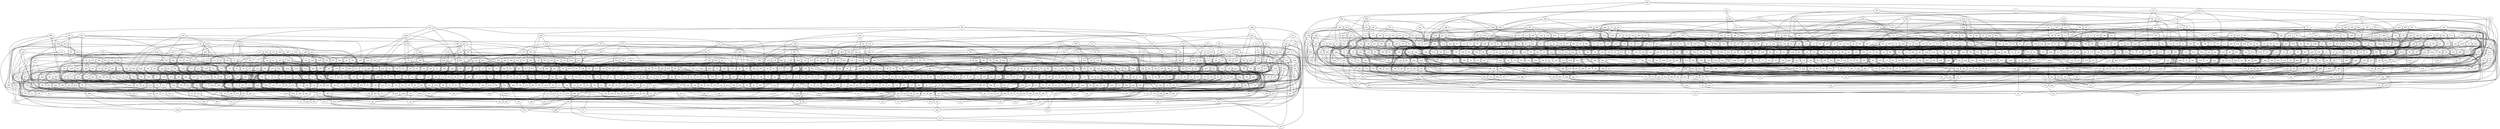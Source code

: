 
graph {
    nodesep=0.001;
    overlap=true;
    fmj -- cgz
    fmj -- bbd
    fmj -- jmx
    fmj -- xdz
    qfn -- vmq
    qfn -- ljd
    qfn -- rjg
    qfn -- vdn
    mxs -- sll
    mxs -- rhj
    mxs -- vnk
    mxs -- klq
    xvp -- qnc
    xvp -- vxq
    kmq -- qvz
    kmq -- fcr
    kmq -- sdx
    nns -- dzx
    nns -- gxz
    nns -- mgd
    nns -- fmh
    xfg -- hks
    xfg -- nxj
    xfg -- trg
    xfg -- pmc
    snk -- kvn
    snk -- cgz
    hgb -- szk
    dzt -- fbt
    dzt -- fxc
    dzt -- htk
    nkb -- qph
    nkb -- qfs
    xrk -- gfx
    rkz -- cbv
    rkz -- tqs
    rkz -- kpq
    rkz -- nsh
    rkz -- zcg
    dzl -- cjf
    dzl -- lxp
    dzl -- tqb
    kvn -- nmh
    bts -- brz
    bts -- tsz
    bts -- ljs
    bbh -- pxq
    bbh -- hhm
    bbh -- djh
    bbh -- msn
    bbh -- ddq
    nsg -- mlr
    dqv -- lls
    dqv -- qvj
    rld -- cxv
    rld -- vmp
    kjv -- kkq
    jlp -- cmg
    jlp -- kmv
    jlp -- jqz
    szp -- jvq
    szp -- fln
    szp -- ndd
    szp -- hcb
    zvq -- rcr
    qnp -- brs
    qnp -- pbg
    qnp -- lls
    fqn -- vbb
    fqn -- dcx
    fqn -- dgc
    khn -- hsr
    khn -- flf
    khn -- llk
    khn -- tmm
    khn -- dbd
    fjj -- tdm
    fjj -- cbl
    fjj -- qvq
    bxf -- ddd
    qsf -- zmr
    qsf -- vtz
    jbg -- cll
    jbg -- pqp
    jbg -- cjz
    jbg -- cgz
    ckc -- hgs
    ckc -- gbk
    grg -- bcp
    xjn -- nxl
    xjn -- rsl
    xjn -- kjv
    xjn -- qpm
    xjn -- jjf
    znx -- dbg
    znx -- cpx
    znx -- hjl
    xhg -- rlv
    xhg -- rsq
    xhg -- ssn
    xhg -- xtn
    pqh -- vhz
    pqh -- jqq
    mqk -- ddd
    mqk -- cpx
    mqk -- kmk
    nfl -- cfq
    nfl -- snr
    nfl -- mrh
    jfj -- vzm
    jfj -- dcc
    jfj -- mpc
    jfj -- xbd
    mbl -- ljd
    mbl -- spq
    mbl -- qhz
    mbl -- rhv
    jrb -- bcp
    ggf -- tlj
    ggf -- xpr
    ggf -- zns
    ggf -- pqq
    trl -- kfb
    trl -- bpf
    trl -- thd
    trl -- bzh
    rqq -- cfc
    rqq -- qmb
    rqq -- spb
    cgb -- jtx
    cpm -- dxf
    cpm -- grr
    mnl -- rmt
    mnl -- tpv
    mnl -- rcq
    tbh -- pmc
    tbh -- qkp
    kms -- zlf
    kms -- vgd
    kms -- vmp
    mtg -- hcr
    qrx -- hgp
    bjj -- ccv
    bjj -- cbl
    sld -- bpn
    bkq -- dtv
    bkq -- nbt
    bkq -- vfc
    bkq -- smd
    mcn -- qcj
    mcn -- pmj
    mcn -- mss
    mcn -- gcd
    lnj -- mrv
    qnc -- znp
    rgj -- gxz
    jhj -- grm
    jhj -- dqc
    jhj -- fcd
    rtp -- skl
    xct -- nqp
    xct -- cnh
    xct -- gml
    lhd -- dgp
    vnc -- nzk
    vnc -- pmz
    vnc -- bdg
    vnc -- vff
    qmd -- tkh
    bvq -- zns
    bvq -- zlh
    bvq -- gks
    bvq -- xvk
    kjh -- gmk
    kjh -- dzx
    dgv -- csm
    dgv -- qkp
    dgv -- sls
    dgv -- kkz
    srp -- jln
    srp -- qxn
    lsm -- fgb
    lsm -- jnd
    lsm -- jgs
    dmt -- mlp
    znj -- pqn
    znj -- fmh
    ntt -- pkj
    ntt -- hzh
    nlh -- gpb
    nlh -- xbq
    nlr -- ngz
    nlr -- xct
    nlr -- zmm
    nlr -- zgc
    nlr -- qrn
    ggh -- jjz
    ggh -- cqj
    ggh -- zpm
    ggh -- zlf
    kbs -- tfs
    kbs -- kcd
    kbs -- jhq
    vbr -- jqq
    jls -- mrj
    jls -- sgj
    jls -- kmk
    zsb -- skj
    zsb -- pqg
    tnf -- hjg
    tnf -- lxs
    tnf -- zqp
    tnf -- mlr
    snc -- dcs
    snc -- kqk
    snc -- hsk
    snc -- xpc
    snc -- pmz
    snc -- tnt
    xck -- btj
    xck -- rlv
    bbl -- vhl
    fvc -- ftm
    fvc -- zlg
    dpd -- jjz
    dpd -- xck
    dpd -- txs
    dpd -- hks
    dpd -- cgj
    zgp -- jhj
    zgp -- ctv
    zgp -- xpl
    zgp -- txt
    shh -- vvn
    shh -- fhq
    ltv -- thd
    ltv -- jlp
    ltv -- rst
    dhl -- kmq
    dhl -- zxr
    dhl -- ngp
    dhl -- dtf
    dhl -- hnq
    qtx -- lcn
    qtx -- zsr
    qtx -- mvz
    qtx -- gsl
    zkx -- rsr
    zkx -- plg
    zkx -- ppv
    zkx -- zrp
    hqv -- zzg
    qth -- fdg
    qth -- bfx
    qth -- ssn
    rxg -- xzk
    rxg -- sdk
    rxg -- sxs
    rxg -- fxg
    rxg -- mvz
    xlk -- dxf
    sxc -- vhv
    sxc -- jtb
    sxc -- gqk
    sxc -- ztk
    sxc -- shh
    sxc -- pns
    sxc -- xdz
    bfn -- mkm
    bfn -- lrh
    bfn -- qjm
    bfn -- xjd
    lkm -- tlj
    lkm -- vch
    lkm -- gxz
    gqz -- cvz
    gqz -- nkh
    gqz -- sfj
    gqz -- tqv
    gqz -- pmj
    lzj -- pgc
    lzj -- rmt
    lzj -- tjr
    skn -- vbr
    rxb -- snk
    rxb -- cxz
    rxb -- qth
    qhv -- hcx
    qhv -- zvb
    qhv -- tlz
    lgb -- dmn
    lgb -- kcz
    lgb -- crc
    lgb -- htk
    lgb -- tqd
    lgb -- kcq
    vfc -- kdh
    vfc -- bzj
    mxx -- qmt
    mxx -- fhj
    mxx -- pvc
    mxx -- btj
    ggj -- pkj
    ggj -- dft
    tgp -- bgr
    tgp -- rtr
    tgp -- hrg
    krg -- qsr
    krg -- jrb
    krg -- pvk
    krg -- slz
    bjn -- pmv
    bjn -- tgp
    qpg -- cnh
    qpg -- vck
    qpg -- fmm
    txs -- xgv
    zlv -- rdp
    zlv -- flb
    zlv -- lxk
    zlv -- nmc
    mdl -- hzt
    mdl -- sls
    mdl -- cqd
    mdl -- cln
    nck -- slz
    nck -- hnt
    nck -- vbt
    pgg -- lxn
    pgg -- lxc
    pgg -- sxt
    gkc -- qrx
    gkc -- zjd
    kzq -- pff
    kzq -- mft
    kzq -- bpj
    kzq -- plg
    nkj -- smd
    nkj -- xkt
    nkj -- mrh
    nkj -- gnt
    mpv -- ctv
    mpv -- cdh
    mpv -- vfk
    mpv -- tpv
    mpv -- tng
    srr -- nsf
    srr -- klg
    srr -- mlr
    srr -- fcv
    srr -- lqt
    hlp -- xxz
    hlp -- zsf
    cnh -- lvj
    cnh -- qvx
    mjk -- ztr
    mjk -- rtx
    mjk -- vjt
    lrk -- tqs
    jzj -- dkx
    jzj -- dsj
    fbl -- jnm
    fbl -- cbn
    fbl -- jzj
    fbl -- qxk
    hkc -- zvq
    hkc -- vhl
    hkc -- hqv
    hkc -- gch
    vgp -- lqt
    vgp -- zpn
    vgp -- xfg
    vgp -- klc
    csj -- dmq
    csj -- hdp
    csj -- ztr
    trh -- rld
    trh -- jvk
    pph -- hnm
    pph -- qjm
    hpv -- bsz
    hpv -- qcd
    hpv -- jrb
    hpv -- hkx
    tqf -- znk
    tqf -- txd
    tqf -- kbs
    tqf -- tkh
    nmp -- cgm
    nmp -- zns
    kzp -- klc
    kzp -- kpd
    rvk -- shb
    rvk -- fcr
    rvk -- tjj
    gpb -- bds
    gpb -- dgp
    gpb -- hnm
    mzm -- jtx
    mzm -- ftk
    hbf -- rdz
    hbf -- hgb
    qvd -- rtx
    qvd -- rvk
    dtm -- cxj
    dtm -- sjt
    dtm -- zzg
    dtm -- cbv
    lqp -- xdx
    lqp -- vvl
    lqp -- jkd
    fvm -- hms
    fvm -- cfq
    fvm -- zgd
    fvm -- fhp
    fvm -- gch
    cbl -- jqz
    cbl -- lqt
    ztr -- ntb
    rcj -- jvh
    rcj -- tlj
    kvr -- pvk
    kvr -- xcz
    kvr -- zfb
    kvr -- kxs
    znk -- tdq
    lvd -- xds
    lvd -- lhv
    lvd -- jbt
    lvd -- pcl
    cqd -- qvb
    qbd -- pdp
    qbd -- rdj
    qbd -- hgn
    qbd -- mgd
    qbd -- jqn
    sgx -- tjq
    sgx -- jpc
    crn -- jqq
    crn -- sqz
    crn -- rhv
    crn -- smb
    jrq -- hzq
    jrq -- ffq
    jrq -- szb
    jrq -- fdg
    qrr -- qpm
    qrr -- gns
    qrr -- vfc
    qrr -- vvx
    qrr -- sgt
    kck -- nxl
    kck -- zbm
    kck -- brz
    fch -- cmg
    fch -- csf
    jjh -- nmt
    jjh -- kjf
    jjh -- djk
    jjh -- xdb
    jjh -- dfv
    lgp -- nvn
    lgp -- ttr
    lgp -- dqs
    rgf -- kqx
    hkp -- ndd
    hkp -- pqh
    hkp -- qnp
    hkp -- dsf
    hkp -- tgn
    jmz -- jvm
    jmz -- tqq
    jmz -- kvq
    jmz -- fpm
    xfk -- zmv
    xfk -- gtb
    xfk -- qdh
    xfk -- hrg
    fxg -- kfb
    fxg -- rhj
    gkg -- dzx
    cjg -- ztk
    xqq -- dlv
    xqq -- slb
    xqq -- rgh
    dzj -- gss
    dzj -- gxz
    qzb -- lhz
    qzb -- czb
    qzb -- dsf
    qmb -- fcr
    qmb -- lcz
    bjl -- trt
    bjl -- gcq
    mll -- bfp
    mll -- qqx
    vfz -- tfz
    vfz -- xdx
    vfz -- lhc
    zsj -- mgc
    zsj -- rpf
    grz -- mrj
    grz -- llk
    grz -- mss
    grz -- qkc
    lrv -- zxt
    lrv -- hqv
    lrv -- xjd
    lrv -- vhd
    cds -- dsh
    cds -- kpb
    cds -- jbt
    cds -- pnd
    cds -- xxh
    gtr -- gng
    gtr -- hps
    gtr -- qmd
    gtr -- jln
    rjg -- kmk
    rjg -- qbt
    xkj -- jlf
    npk -- pcm
    npk -- bjn
    npk -- hsr
    qvn -- bpn
    qvn -- zvq
    qvn -- cpm
    vjt -- pnk
    tkc -- znt
    tkc -- jnl
    tkc -- brz
    kvj -- xbq
    kvj -- jns
    kvj -- bvg
    kvj -- pbg
    qfg -- ktv
    qfg -- fvn
    nlj -- hxx
    nlj -- hxs
    nlj -- tvg
    nlj -- jzr
    svl -- dsz
    svl -- vbf
    hbk -- cqh
    hbk -- sqz
    hbk -- ksg
    bhk -- psp
    bhk -- xzk
    bhk -- kkp
    bhk -- ndj
    tvg -- shm
    tvg -- mnl
    tvg -- dbr
    tvg -- pbm
    qff -- frf
    qff -- zfk
    qvb -- svz
    rfm -- gfx
    rfm -- nxb
    rfm -- kbn
    qnm -- mll
    qnm -- mmt
    qnm -- qcj
    qnm -- nmc
    qnm -- mfh
    qnm -- hnz
    qnm -- xbl
    vln -- nbf
    vln -- pgf
    vln -- vhg
    vln -- ztz
    vln -- bpm
    vln -- zxd
    vln -- qpb
    ngp -- zbs
    ngp -- zbm
    gzj -- tbq
    gzj -- gbg
    glx -- xzc
    glx -- szc
    tck -- hqb
    tck -- nts
    bxt -- vdk
    bxt -- gml
    xtp -- phj
    hjs -- prr
    hjs -- trg
    fzm -- rgf
    fzm -- cnh
    fvs -- vmp
    fvs -- srp
    fvs -- pcc
    fvs -- jbc
    xxz -- dgp
    xxz -- dtf
    tnc -- jbt
    tnc -- chk
    tnc -- rcj
    tnc -- xgq
    tnc -- pgm
    tnc -- nsm
    hpj -- bjl
    hpj -- pks
    hpj -- nsf
    hpj -- rjn
    sqd -- qzk
    sqd -- pjn
    vvl -- czb
    jhz -- sgp
    jhz -- lvj
    jhz -- qpg
    jhz -- cnh
    jgq -- fph
    jgq -- gtj
    jgq -- qsj
    jvk -- jzq
    jvk -- ktp
    jvk -- rld
    jvk -- pjr
    cqk -- cgm
    cqk -- thd
    cqk -- qkz
    cmz -- kgt
    cmz -- pqp
    cmz -- lnj
    cmz -- rzb
    bgr -- fhc
    kcd -- kkm
    kcd -- dzx
    qqx -- ltf
    qqx -- gdh
    bpr -- fhq
    tkt -- dxm
    tkt -- bdr
    tkt -- xpd
    tkt -- hxx
    vqf -- cgb
    vqf -- kjk
    vqf -- lgl
    vqf -- szc
    vqf -- svz
    gpc -- qzc
    gpc -- sqz
    gpc -- zmv
    mmn -- fhp
    dxn -- qsf
    pfn -- xcz
    pfn -- vdx
    pfn -- dpl
    pfn -- pqn
    fqg -- fzm
    fqg -- smm
    fqg -- qks
    fqg -- lff
    xjq -- pxq
    xjq -- glx
    xjq -- rjd
    hms -- zvp
    hms -- bmd
    hms -- hrg
    cxf -- fcv
    cxf -- xpr
    mvx -- nfl
    mvx -- rdh
    mvx -- bgr
    mvx -- gzg
    klq -- zdl
    gkn -- xzc
    gkn -- fbt
    gkn -- fxc
    cjf -- fcr
    cjf -- sfj
    xxh -- jtv
    xxh -- dzj
    xxh -- zvl
    skr -- trg
    skr -- zdl
    tdx -- jqn
    tdx -- bsz
    tdx -- flt
    tdx -- dxv
    mnn -- lpm
    mnn -- btj
    mnn -- shh
    jkb -- sxs
    dzc -- fds
    dzc -- sqt
    dzc -- kkh
    dzc -- vnn
    hph -- csm
    hph -- tdq
    hph -- xsn
    lkj -- rtr
    lkj -- mll
    lkj -- zsn
    lkj -- dxm
    dqs -- xxg
    dqs -- fxl
    ggx -- ncz
    ggx -- jmq
    blj -- zgx
    blj -- zgv
    blj -- svl
    blj -- xbl
    plm -- tkc
    plm -- bbt
    plm -- pkx
    plm -- qxk
    smf -- kmv
    smf -- xgv
    smf -- qmt
    smf -- smm
    csx -- gxc
    csx -- bjd
    csx -- mkn
    csx -- fdg
    csx -- pgd
    csx -- hqs
    xcs -- spl
    xcs -- lgs
    xcs -- jhm
    xcs -- kvn
    qvj -- zbx
    dcc -- sqd
    dcc -- grr
    qxk -- gct
    cvn -- tzf
    cvn -- gbr
    cvn -- sjr
    cvn -- jdk
    cvn -- tpv
    cdl -- pjn
    cdl -- xqg
    cdl -- kjv
    fkg -- dmq
    fkg -- hfg
    fkg -- drn
    fkg -- znp
    hns -- ltf
    hns -- xxz
    thx -- hbd
    thx -- slb
    thx -- jhq
    thx -- bbj
    thx -- kpd
    fmm -- lxs
    pgc -- nxb
    pgc -- sgx
    gjb -- bpr
    gjb -- gjq
    gjb -- xkj
    cxh -- rkr
    cxh -- jvh
    cxh -- vbt
    cxh -- vzs
    nqp -- rcz
    nqp -- dft
    nqp -- rxk
    nqp -- cmg
    nqp -- mkr
    jgz -- vdx
    zxr -- bbl
    lzp -- xtz
    lzp -- bzh
    lzp -- hpz
    lzp -- rzb
    qbn -- pnm
    qbn -- xds
    qbn -- hzh
    lhs -- kgs
    lhs -- gks
    lhs -- jqb
    lhs -- bsz
    lhs -- fph
    trs -- ftl
    clp -- fcv
    clp -- tbh
    clp -- rpl
    clp -- lmk
    kfc -- bzl
    kfc -- rpf
    vtr -- nxj
    lxm -- tng
    jzb -- bpr
    jzb -- rzb
    qdt -- jqz
    qdt -- vqk
    qdt -- ngh
    gnq -- nbt
    gnq -- sjh
    gnq -- pkx
    gnq -- djb
    hxt -- jtm
    hxt -- bkn
    hxt -- znt
    pkj -- nhl
    fbq -- ctv
    sll -- kdl
    jnm -- jzj
    jnm -- cxj
    sgt -- gsh
    sgt -- qkr
    sgt -- rtr
    nfj -- sqr
    nfj -- ggj
    mkn -- thd
    mkn -- pxp
    dsh -- xkk
    dsh -- pmc
    tng -- zqf
    ztz -- smf
    ztz -- nmp
    ztz -- tqq
    ztz -- jgz
    nqf -- bmd
    nqf -- mlj
    nqf -- qkn
    nqf -- pmq
    dnh -- rdb
    dnh -- skl
    tpm -- hzb
    tpm -- tqv
    tpm -- fxl
    cvh -- rkk
    cvh -- tzk
    cvh -- fsq
    qpd -- pjn
    qpd -- dxl
    phj -- kgt
    qkp -- dcb
    gsl -- jln
    gsl -- pcl
    gsl -- ths
    rpl -- nhl
    rpl -- fdn
    knj -- tbh
    knj -- prl
    knj -- cqj
    knj -- skk
    knj -- jfd
    hcx -- tjr
    hcx -- jtm
    hcx -- vtz
    kjf -- xnq
    kjf -- gnj
    kjf -- rpd
    dlt -- qsf
    dlt -- xlk
    dlt -- vvl
    dlt -- njp
    xsn -- rvv
    lsv -- tpv
    lsv -- rcr
    lsv -- qdh
    lsv -- tkg
    rjv -- jdk
    rjv -- jmq
    rjv -- mfg
    btl -- gxh
    btl -- czs
    btl -- znk
    btl -- ssf
    dxm -- hsf
    dxm -- ttr
    dxm -- gfj
    qvp -- pvc
    qvp -- ftk
    qvp -- jgc
    qvp -- zqp
    gxm -- xbq
    gxm -- vmq
    gxm -- xvp
    gxm -- mkm
    gxm -- nbs
    vxm -- dhk
    vxm -- qvb
    vxm -- czs
    pnb -- pxp
    pnb -- sjz
    pnb -- cfl
    pnb -- hvv
    pnb -- xzc
    pnb -- qxv
    pnb -- gmk
    spp -- ztr
    bql -- ppb
    bql -- sch
    tqs -- xdj
    xzk -- rzq
    xzk -- rbv
    tsg -- mbl
    tsg -- nts
    bqv -- nlx
    bqv -- pvk
    bqv -- cxz
    ztk -- fbk
    mvq -- xqj
    mvq -- hfg
    mvq -- hcx
    mvq -- qhv
    mvq -- ppk
    qmk -- rcz
    qmk -- jpz
    qmk -- gcz
    qmk -- zgs
    nlx -- kcl
    nlx -- nns
    nlx -- nln
    fbt -- ztk
    fbt -- kqb
    gks -- qml
    gks -- kpd
    lcr -- mhj
    lcr -- dfl
    lcr -- tqm
    xpr -- hpk
    xpr -- hkq
    cnf -- xlr
    cnf -- bbz
    hcf -- lhv
    hcf -- tmh
    hcf -- ndj
    vmj -- tck
    vmj -- xxg
    vmj -- gqt
    vmj -- gfj
    vmj -- gxk
    nvn -- mnl
    nvn -- nbt
    nvn -- rpx
    nvn -- zbx
    nvn -- gqt
    lxp -- hmt
    lxp -- bdr
    gbq -- gct
    gbq -- dsj
    ttj -- ckh
    ttj -- fvk
    ttj -- rkr
    ttj -- snl
    ttj -- rpd
    bjq -- sxv
    bjq -- pqg
    zfz -- bds
    zfz -- sfj
    zfz -- grz
    zfz -- jpv
    kzr -- lxn
    htg -- vzm
    htg -- ccs
    htg -- plx
    htg -- txj
    ckh -- jtz
    ckh -- glx
    gxx -- nxb
    gxx -- dfl
    gxx -- pjn
    gxx -- bmd
    rkk -- qpb
    rkk -- hsv
    rkk -- vkt
    vdx -- mkl
    vdx -- cjd
    srd -- bgt
    srd -- ddd
    kvx -- fpt
    kvx -- sgp
    kvx -- rkn
    ccs -- xpm
    ccs -- lxm
    ccs -- jsv
    ccs -- vbr
    ccs -- fds
    tcn -- xxl
    tcn -- jlp
    tcn -- kgs
    tcn -- xsc
    fdt -- kdh
    vfn -- xdj
    vfn -- dxn
    vfn -- zmr
    csr -- cqj
    gdp -- ttn
    gdp -- pkp
    gdp -- gns
    drm -- jmq
    drm -- kjf
    drm -- ctk
    drm -- jls
    tzg -- kmv
    tzg -- gcb
    tzg -- kvn
    svb -- thh
    svb -- rnj
    svb -- pgd
    svb -- mdz
    pmd -- rpd
    pmd -- zfk
    dfm -- hqb
    dfm -- dmq
    fpr -- ltj
    fpr -- hjl
    fpr -- rdp
    zvz -- tqq
    dfv -- dzk
    dfv -- jkd
    pqm -- cxz
    pqm -- klc
    mnj -- jqq
    tzf -- qkr
    tzf -- bgq
    zhq -- cln
    zhq -- qdt
    zhq -- msj
    zhq -- dcj
    cjl -- qzc
    cjl -- qst
    cjl -- pgg
    cjl -- ghc
    pft -- tpp
    pft -- jfd
    pft -- xvl
    pft -- gnz
    xzq -- rdh
    xzq -- djb
    xzq -- dpz
    xzq -- rnq
    xzq -- xdb
    zxd -- rxk
    zxd -- dzt
    zxd -- vtr
    fhp -- xbq
    kfj -- tnt
    qdd -- zns
    kdf -- hsf
    kdf -- pjn
    kdf -- gzg
    qks -- zvl
    tqm -- lrk
    tqm -- spb
    tqm -- rnn
    cvv -- hpk
    cvv -- qts
    rhl -- snk
    rhl -- mkr
    rhl -- qrj
    rhl -- nmp
    jqd -- blr
    jqd -- vtr
    jqd -- pjr
    mkr -- drd
    mkr -- thh
    fsj -- qvx
    zbm -- xpd
    zbm -- qcj
    tlj -- scz
    tlj -- pks
    kpb -- vdk
    kpb -- gcb
    kpb -- pxp
    kpb -- vdx
    xcz -- lcn
    xcz -- crl
    xcz -- hsq
    cvt -- cln
    cvt -- mdd
    xmd -- dhm
    xmd -- vgn
    xmd -- dtf
    xmd -- qdg
    rjd -- ndj
    rjd -- ckh
    hnz -- zfk
    hnz -- cpm
    hnz -- rpx
    qxz -- hbd
    qxz -- dzj
    qxz -- zsr
    qxz -- tfc
    fvh -- pqm
    fvh -- qxs
    lnv -- vbf
    lnv -- vgn
    lnv -- tgp
    dqq -- jzp
    dqq -- npv
    dqq -- gdh
    dqq -- bgr
    qzk -- qnc
    qzk -- jqs
    sqf -- hjg
    pkx -- sgx
    pkx -- xpm
    mrl -- jpz
    mrl -- ssn
    mrl -- xvn
    clc -- ddn
    clc -- zfk
    clc -- fvn
    clc -- zcg
    clc -- gnt
    clc -- lsv
    mgd -- vxs
    mgd -- jtz
    mgd -- qvq
    ncv -- rvh
    ncv -- shs
    ncv -- pgj
    ncv -- dgp
    htp -- dcb
    rdj -- bbd
    bdh -- kkq
    bdh -- dmq
    bdh -- ctk
    kql -- lgp
    kql -- bbr
    kql -- hxx
    kql -- lkz
    kql -- bql
    vnk -- nck
    vnk -- vkt
    vnk -- xds
    hbl -- nrh
    hbl -- pll
    hbl -- zvp
    fdg -- xln
    mkm -- ffv
    njz -- skn
    njz -- xdg
    njz -- qnj
    qqq -- nxl
    qqq -- jpc
    qqq -- rdp
    mnd -- ggx
    mnd -- qjm
    mnd -- tqm
    txj -- sjh
    txj -- tlz
    txj -- shz
    mvv -- qvd
    mvv -- srd
    mvv -- tdj
    mvv -- cjf
    rhv -- zbs
    rhv -- bxk
    rhv -- flb
    ddn -- spp
    pmq -- dxt
    pmq -- smd
    pmq -- qkj
    stv -- dln
    zqh -- rpf
    zqh -- xdx
    zqh -- vxq
    zqh -- fqb
    sdl -- xnj
    sdl -- mft
    sdl -- jvn
    sdl -- hbd
    kdc -- pxl
    kdc -- lsj
    kdc -- zpx
    kdc -- dcj
    kdc -- cvv
    vff -- nmh
    jfd -- lcv
    jfd -- jbk
    vbf -- cqh
    plj -- pcm
    plj -- tqp
    plj -- cnf
    bpd -- tvp
    bpd -- rln
    bpd -- xfg
    bpd -- vdx
    qpm -- ggc
    qpm -- bgt
    mfh -- rjv
    mfh -- zqx
    mfh -- tdj
    brn -- zgx
    tmh -- vff
    bvn -- bpr
    bvn -- hsq
    bvn -- zlg
    bfj -- nlh
    bfj -- ntr
    bfj -- dsz
    bfj -- cdl
    bfj -- gnt
    hpz -- rst
    hpz -- pvb
    cps -- tcx
    cps -- ppv
    cps -- sqf
    cps -- zsb
    dcs -- kqx
    dcs -- bjd
    mkj -- gch
    mkj -- plj
    ttt -- bds
    ttt -- dvc
    ttt -- gcd
    ttt -- xzv
    src -- hgs
    src -- chz
    src -- rjl
    src -- dnf
    dlh -- lkm
    dlh -- qjj
    dlh -- gng
    dlh -- pss
    xzv -- hjl
    xzv -- vvl
    xzv -- mfg
    vnd -- rjn
    vnd -- kpj
    vnd -- nkb
    vnd -- hvc
    vnd -- hpj
    tqp -- rdz
    mbk -- zvl
    mbk -- bsp
    mbk -- qsr
    gbr -- mnd
    gbr -- dmt
    gbr -- ljd
    tkg -- bbr
    jvh -- jgs
    jvh -- zvz
    rfn -- fpf
    rfn -- hbf
    rfn -- mtj
    rfn -- cvl
    rfn -- frh
    rfn -- plm
    rfn -- fvn
    msn -- zjd
    msn -- hxg
    vdk -- nns
    vdk -- bjq
    tnl -- srd
    tnl -- ntr
    tnl -- pmv
    hzb -- gdh
    hzb -- tfz
    hzb -- ltj
    lls -- dmq
    vqc -- dqv
    vqc -- rsl
    vqc -- qfx
    vqc -- ddn
    lxs -- pst
    jqs -- xqg
    jqs -- brs
    jqs -- bgt
    sjt -- cxk
    sjt -- kmk
    sjt -- hmt
    mcg -- pks
    mcg -- nkk
    mcg -- crl
    ksh -- kbs
    ksh -- djh
    ksh -- smm
    ksh -- dqp
    ksh -- xjf
    ksh -- dhk
    ksh -- hbd
    rdb -- tpj
    rdb -- zvb
    rdb -- sxt
    dhm -- brn
    hsm -- fpf
    hsm -- vqc
    hsm -- chz
    hsm -- ctk
    hfx -- jzq
    hfx -- xft
    hfx -- hzq
    hfx -- bxt
    hfx -- mkr
    xdq -- jsv
    xdq -- dxl
    xdq -- jkl
    vfk -- vbf
    vfk -- gzf
    gxc -- mzm
    pll -- hcn
    cdh -- gfn
    cdh -- rxq
    cdh -- sch
    cdh -- ckc
    gcq -- cgz
    gcb -- xsn
    thh -- htp
    thh -- rzq
    csf -- pqg
    csf -- ftl
    smd -- lxm
    dkc -- pmj
    dkc -- tlz
    xpd -- mlp
    xpd -- fhc
    zrr -- cjt
    zrr -- xlx
    zvl -- dlv
    zvl -- djh
    zvl -- bmm
    zvl -- tfs
    nsx -- pkd
    nsx -- hkg
    nsx -- xrv
    nsx -- bbk
    nsx -- dzj
    tgm -- kgd
    tgm -- jgq
    tgm -- gfs
    tgm -- zpm
    ltj -- mvh
    ltj -- rdh
    ltj -- zgx
    nxj -- tcz
    nxj -- gss
    gzq -- qfg
    gzq -- kfc
    gzq -- xdx
    gzq -- pgj
    gzq -- ksp
    cxk -- xbd
    jhp -- kpd
    jhp -- lvd
    jvq -- hqb
    jvq -- qhz
    jvq -- xrk
    jvq -- tck
    jjs -- nbs
    jjs -- lvm
    jjs -- bds
    jjs -- nkh
    jjs -- pnk
    jjs -- dbr
    jvm -- drd
    jvm -- fdn
    jvm -- jlp
    fxl -- bgq
    qcd -- jzq
    qcd -- snf
    qcd -- mql
    bfr -- rzb
    bfr -- hgp
    knb -- nfb
    knb -- ztr
    vmg -- zpx
    vmg -- jfl
    vmg -- kqb
    vmg -- xtp
    gfn -- dpz
    gfn -- shb
    gfn -- pkx
    mss -- rxq
    qtc -- bgp
    qtc -- xzf
    qtc -- zsf
    qtc -- btv
    qtc -- xvp
    cgj -- qvx
    cgj -- znk
    fxk -- lmk
    fxk -- hvv
    fxk -- gmk
    fxk -- pqn
    pjr -- cjd
    pcl -- trs
    jsq -- ckc
    jsq -- nvq
    jsq -- jnh
    jsq -- mnj
    lnr -- bjd
    lnr -- lqt
    lnr -- skr
    lnr -- qdd
    hgm -- zfg
    hgm -- tlz
    hgm -- sfj
    bbk -- pxl
    bbk -- csx
    rnb -- gbk
    rnb -- njp
    rnb -- vfz
    rnb -- lqp
    lxn -- lxc
    vps -- smb
    vps -- mrj
    vps -- htp
    vps -- vcx
    vps -- cvp
    ldg -- kbc
    ldg -- kbf
    ldg -- czs
    ldg -- tkf
    ldg -- zvz
    fpv -- qph
    fpv -- tbn
    fpv -- crc
    fpv -- pzk
    fpv -- lts
    fpv -- vpr
    tzv -- bdr
    dcj -- bmm
    qnj -- rvh
    qnj -- zfg
    znh -- bhf
    znh -- tbq
    znh -- zlf
    sgp -- sjz
    sgp -- skr
    mnm -- pcl
    mnm -- kfm
    mnm -- pvb
    mnm -- xkk
    mnm -- qsr
    ngz -- scz
    ngz -- hsq
    ngz -- rfq
    crc -- gkl
    crc -- msn
    fcd -- sch
    fcd -- hnq
    slj -- nsg
    slj -- pss
    slj -- jbg
    slj -- dsg
    bbd -- kdl
    drc -- fbp
    drc -- hcc
    drc -- pmj
    drc -- sld
    rtr -- gbq
    lpx -- pbm
    lpx -- nmc
    qzn -- rzg
    qzn -- tfz
    qzn -- mjk
    qzn -- pph
    qzn -- ntb
    rxq -- lcp
    jvg -- ztr
    jvg -- ddd
    jvg -- qkk
    jvg -- fhc
    rnq -- ktv
    rnq -- fcd
    rnq -- gch
    qbv -- nsf
    qbv -- fdg
    qbv -- nsx
    flt -- kkz
    flt -- cgj
    flt -- cvv
    flt -- sll
    flt -- qth
    zth -- rfq
    zpx -- jhq
    zpx -- kgt
    qxs -- snf
    qxs -- tdq
    qxs -- gkg
    qxs -- pxj
    bmd -- ljd
    tqn -- tcx
    tqn -- chk
    tqn -- tcz
    cxz -- vpr
    zlc -- rmt
    zlc -- mrt
    zlc -- fcd
    ngb -- jkl
    lfk -- tcz
    lfk -- hzt
    lfk -- ssn
    lfk -- dcs
    lfk -- ftk
    prr -- kgd
    prr -- qpg
    prr -- qrx
    dtv -- qvn
    dtv -- fds
    dtv -- cpm
    hjc -- tzk
    hjc -- lkr
    hjc -- jnd
    jns -- tmd
    jns -- dfv
    jns -- cfq
    jns -- mjg
    ftz -- spq
    ftz -- dxt
    ftz -- dtf
    ftz -- hkc
    ftz -- rqk
    qkj -- fxl
    qkj -- bxf
    qkj -- dxl
    qdg -- tgn
    qdg -- dgp
    qdg -- dxn
    xbl -- lvz
    xbl -- gnj
    rgh -- csm
    rgh -- bbj
    rgh -- rxk
    qfs -- vjn
    gjc -- dcj
    gjc -- sqf
    gjc -- lts
    gjc -- crl
    gjc -- cll
    tqk -- pnm
    tqk -- nsg
    zsn -- xjb
    zsn -- smz
    zsn -- cdl
    qrn -- jvm
    qrn -- hxg
    qrn -- jzb
    qpb -- fjj
    qpb -- txs
    hhh -- dzc
    hhh -- bdh
    hhh -- ndd
    hhh -- plx
    hhh -- qzk
    dsz -- xqc
    fvk -- slz
    fvk -- zzb
    bfx -- gcq
    bbt -- tlz
    bbt -- mlp
    gng -- zdl
    qmx -- hhk
    qmx -- qnc
    qmx -- jgj
    qmx -- jng
    qmx -- dgc
    qmx -- nfq
    djb -- hbf
    djb -- frh
    xzm -- dpl
    xzm -- fjs
    xzm -- rzv
    xzm -- lhb
    xzm -- snp
    dkt -- sjr
    dkt -- qkk
    dkt -- qzb
    jnl -- lhz
    kqr -- smb
    kqr -- ngp
    kqr -- pmq
    kqr -- rvj
    jzp -- hgm
    jzp -- vpv
    jzp -- xlk
    fhq -- plg
    sjh -- nmt
    sjh -- vhz
    bfq -- zmv
    rzg -- qhc
    rzg -- jbd
    rzg -- dlk
    rzg -- rdz
    bpf -- jgc
    bpf -- qkp
    hkg -- kgp
    hkg -- zjv
    hkg -- csr
    hkg -- xnj
    hsf -- crh
    zrz -- tgn
    zrz -- xpm
    zrz -- mpc
    nmx -- rbv
    nmx -- tbq
    nmx -- bxt
    nmx -- hph
    sdx -- sjr
    frz -- pqq
    frz -- hgp
    frz -- ftl
    frz -- lts
    frz -- rgf
    pdp -- zjd
    pdp -- qrx
    xlr -- cfc
    zgd -- mrj
    zgd -- bxk
    zgd -- cqh
    zgd -- xdx
    xdb -- lhz
    cvz -- lcp
    xqj -- rdb
    xqj -- hcn
    xqj -- tzv
    xqj -- fdt
    kcq -- blr
    kcq -- zdl
    kcq -- xsn
    kcq -- xtz
    cdz -- prs
    cdz -- hns
    cdz -- tvg
    cdz -- jnl
    bgp -- ndd
    bgp -- fpf
    bgp -- dhm
    lmk -- djz
    lmk -- ndj
    rlv -- qfs
    tpx -- pnd
    tpx -- xzc
    tpx -- vhv
    tpx -- kvl
    gqk -- pnm
    gqk -- cxf
    dzz -- jgs
    dzz -- vck
    dzz -- rdj
    jgj -- gjr
    jgj -- mdb
    jgj -- zgj
    rfp -- rtp
    rfp -- crh
    rfp -- dbg
    rfp -- zxt
    rfp -- nkj
    rnj -- npg
    rnj -- xgv
    rnj -- jtx
    rnj -- tpp
    gpv -- klm
    gpv -- nmh
    gpv -- zjd
    zkj -- lhd
    zkj -- kjv
    zkj -- sgj
    vnn -- jnl
    vnn -- nvx
    fvx -- gvv
    fvx -- mpc
    fvx -- bbl
    fvx -- bxf
    fvx -- qfg
    jjg -- qxl
    jjg -- cqc
    jjg -- tqn
    sdk -- dqp
    sdk -- kfj
    fxh -- tng
    fxh -- gpb
    hkq -- dnc
    xbq -- tdj
    fvv -- dnc
    fvv -- jlf
    rjl -- ntr
    rjl -- ksg
    rjl -- tkg
    zsf -- fnl
    hht -- qkk
    hht -- vnn
    hht -- rcr
    hht -- cxk
    hht -- bxk
    gkl -- fmh
    gkl -- jbk
    gkl -- xgv
    smz -- gns
    smz -- zxr
    smz -- pcm
    mxh -- jtz
    mxh -- fjs
    mxh -- zzd
    kxs -- xdz
    kxs -- sxs
    rcz -- zdr
    zbn -- zlc
    zbn -- pbl
    zbn -- cpm
    nqv -- dsf
    hdv -- lxn
    hdv -- xqc
    ncz -- mlj
    ncz -- crh
    xgq -- fvc
    xgq -- fdn
    xgq -- qrj
    xgq -- xrv
    xgq -- bfx
    plp -- nkl
    plp -- mtt
    plp -- bbk
    qzd -- jgs
    qzd -- rfq
    qzd -- cjg
    tgn -- lrk
    sjz -- tvt
    sjz -- tnx
    fht -- tsz
    fht -- dkx
    fht -- qfq
    szb -- jfb
    kcz -- pxp
    kcz -- vck
    kcz -- crl
    kcz -- jss
    txb -- vzm
    txb -- njz
    txb -- xhl
    txb -- kck
    ght -- jhq
    ght -- cxv
    rdp -- ngb
    xxg -- fnl
    dmh -- rkr
    dmh -- dqp
    dmh -- snf
    mrs -- ctv
    mrs -- ndd
    mrs -- bkf
    mrs -- mnj
    pgk -- tkg
    pgk -- jqs
    pgk -- dzl
    zpm -- hkq
    zpm -- mtz
    zpm -- cjz
    kkh -- dgc
    kkh -- gvv
    tcd -- bqv
    tcd -- fcv
    tcd -- klq
    hqs -- jtb
    hqs -- xlx
    hcb -- fcd
    hcb -- qxk
    hcb -- hlp
    hcb -- djb
    nkq -- psl
    nkq -- cqc
    nkq -- jbc
    nkq -- lhs
    kfm -- pzk
    kfm -- fph
    qnk -- dfm
    qnk -- cnf
    qnk -- dsf
    qnk -- frf
    rfd -- tqb
    rfd -- jng
    rfd -- kpq
    rfd -- hlp
    rfd -- slq
    rfd -- tzf
    rqm -- vlt
    rqm -- zdh
    rqm -- bqv
    nfr -- mmn
    pmv -- bfq
    pmv -- vfq
    pmv -- vhl
    svz -- kkz
    mdv -- lpc
    mdv -- pdp
    mdv -- szc
    pcr -- zxd
    pcr -- xxd
    pcr -- xds
    pcr -- bzh
    ssn -- tqq
    mql -- rhj
    djk -- ljd
    djk -- nvx
    djk -- tdj
    djk -- sdx
    lhb -- tpp
    fhj -- fdg
    fhj -- ccv
    fhj -- xds
    slz -- fmm
    jtm -- ctv
    jtm -- gfx
    jtm -- vrr
    cgx -- vxs
    cgx -- qlm
    cgx -- dlv
    cgx -- kfj
    hkx -- qxs
    hkx -- kzp
    hkx -- mnh
    hkx -- tbh
    gdc -- pvb
    gdc -- gtj
    gdc -- gvz
    gdc -- sls
    jhm -- cfl
    jhm -- jtz
    jhm -- cjt
    dxv -- tvd
    dxv -- rkg
    dxv -- hzq
    dxv -- ptf
    sqh -- cll
    sqh -- hsq
    sqh -- nrn
    sqh -- jhk
    bpj -- bmm
    fps -- bgq
    fps -- fxl
    xcd -- jqz
    xcd -- gvz
    xcd -- bfx
    xcd -- tcd
    xcd -- pkd
    xcd -- psp
    jkd -- fds
    jkd -- mrt
    jkd -- crh
    tsz -- rtp
    lmc -- zzd
    lmc -- ths
    lmc -- dmn
    bpm -- xzc
    bpm -- pfx
    bpm -- pdp
    mhq -- hsr
    mhq -- jmm
    mhq -- kbn
    pxj -- snp
    pxj -- pgd
    kkm -- jjz
    cln -- gzj
    czb -- lvz
    vdf -- ngh
    vdf -- bvn
    vdf -- xlh
    vdf -- xvh
    fpm -- jkb
    fpm -- dmh
    hxl -- rcz
    hxl -- fpm
    fnf -- xlr
    fnf -- tpm
    fnf -- dqc
    fnf -- cvz
    fnf -- cbz
    ngv -- mrh
    ngv -- sjt
    ngv -- tpl
    hcd -- vpr
    hcd -- dqj
    hcd -- ntt
    hcd -- gnz
    hcd -- spl
    cxp -- fvv
    pkl -- drb
    pkl -- lvj
    pkl -- pmz
    tbn -- rlv
    tbn -- nsg
    tbn -- trh
    pbl -- lxk
    pbl -- hmt
    pbl -- ncz
    jkq -- hqb
    jkq -- tgp
    jkq -- mlj
    cvl -- tsg
    cvl -- lgj
    cvl -- sld
    qkc -- cvz
    qkc -- prs
    hrq -- drd
    hrq -- dcb
    hrq -- fsq
    hrq -- zsb
    ffv -- zqx
    ffv -- vpv
    ffv -- bbr
    lch -- ftj
    lch -- str
    lch -- lcv
    lch -- qxn
    xxd -- ntt
    xxd -- qts
    xxd -- klg
    tcx -- szb
    fzd -- cbl
    fzd -- bfr
    fzd -- jrb
    jxb -- rjn
    jxb -- pvb
    jxb -- qmd
    jxb -- mrl
    dzv -- qfx
    dzv -- flb
    dzv -- hxh
    dzv -- xxb
    jvc -- kjh
    jvc -- dmn
    jvc -- zvz
    jvc -- bsp
    nbs -- qkr
    gml -- dsh
    qfx -- plj
    qfx -- qkc
    nmm -- qjm
    nmm -- bbr
    vzk -- mrv
    vzk -- nln
    vzk -- cqd
    vzk -- tqd
    vzk -- xtz
    vzk -- htp
    vzk -- tvt
    xls -- rjd
    xls -- pgd
    xls -- snf
    xls -- jnn
    bhp -- mxh
    bhp -- hgn
    bhp -- nkl
    bhp -- smm
    nts -- mvh
    zdh -- gpk
    nkl -- xgv
    nkl -- nxj
    rst -- rzq
    dxc -- xvl
    dxc -- fzm
    dxc -- hgp
    dxc -- fbt
    kjz -- dsg
    kjz -- grg
    kjz -- znj
    qsj -- lgl
    tbf -- bmd
    tbf -- rpx
    tbf -- lxm
    kbf -- pcl
    ksp -- dxt
    ksp -- hnq
    ppr -- pcm
    ppr -- nkd
    ppr -- hqv
    njj -- nvx
    njj -- frh
    njj -- fht
    njj -- lzj
    jfl -- nxv
    jfl -- nbf
    jfl -- kvq
    fpq -- pgk
    fpq -- gvv
    fpq -- jrk
    fpq -- qhc
    czs -- lgl
    kts -- gjq
    kts -- vkt
    kts -- klc
    kts -- cgb
    kts -- gml
    nnk -- sdx
    nnk -- zvq
    nnk -- nfb
    zfp -- dsz
    zfp -- xkt
    zfp -- qpm
    zfp -- mqk
    bqx -- zsn
    bqx -- lcr
    bqx -- rps
    mkf -- jqs
    mkf -- nlh
    mkf -- dkt
    mkf -- qnj
    mkf -- mdb
    hsk -- tmh
    hsk -- trg
    hsk -- kvl
    chs -- skl
    chs -- chz
    chs -- gvb
    sgj -- hdp
    pqp -- gng
    pqp -- qxl
    pqp -- jfb
    qsk -- xzx
    qsk -- dxf
    qsk -- spb
    qsk -- gnt
    qtv -- tkf
    qtv -- bnf
    qtv -- tcx
    qtv -- jqd
    qtv -- pzk
    qtv -- hkq
    bvg -- mfg
    bvg -- rqq
    bvg -- hdv
    hvs -- jpz
    jnh -- frf
    jnh -- dcc
    jnh -- qvj
    xhl -- pbm
    xhl -- gvb
    xhl -- sjr
    xvh -- cgm
    xvh -- vst
    lpm -- hps
    lpm -- cqk
    lpm -- gbv
    sxh -- cqj
    sxh -- rqm
    sxh -- hzt
    sxh -- jqb
    sxh -- qcd
    sxh -- jpz
    cll -- xkj
    cll -- zth
    jvb -- shs
    jvb -- jns
    jvb -- brn
    jvb -- npv
    mnh -- bpf
    mnh -- gkg
    mnh -- fgb
    ltz -- xpm
    ltz -- vkg
    ltz -- fdt
    ltz -- bfp
    qph -- kvq
    pxl -- pmc
    pxl -- vkt
    pxl -- vqk
    rzv -- dzn
    rzv -- tkh
    rzv -- vvn
    dvh -- zcs
    dvh -- qhz
    dvh -- rvh
    tvm -- njb
    tvm -- lhz
    tvm -- mvh
    qsl -- nfj
    qsl -- tvp
    qsl -- ffq
    trt -- bbj
    cbz -- zfk
    cbz -- fvn
    cbz -- qhz
    jgd -- kpd
    jgd -- hhm
    jgd -- lhv
    jgd -- kvx
    skk -- blr
    skk -- jss
    skk -- zpx
    skk -- tcz
    skk -- qsr
    mvz -- djz
    mvz -- tzg
    mvz -- kcl
    rvj -- rlr
    mmt -- bzl
    mmt -- hls
    vhh -- dcb
    vhh -- cxp
    vhh -- csm
    jng -- qkc
    jng -- xzq
    jng -- pbm
    gzf -- txt
    gzf -- dmt
    gzf -- pdg
    hcc -- rnn
    hcc -- cjf
    hcc -- szk
    tbx -- cdl
    tbx -- lhd
    tbx -- tlz
    tbx -- ctk
    xkk -- bcp
    xkk -- gpk
    xkk -- fmm
    psl -- tqd
    psl -- trs
    psl -- tnt
    xxl -- jfb
    xxl -- qvq
    xxl -- zzb
    xxl -- fdq
    plk -- mss
    plk -- zvb
    plk -- dvh
    vpv -- dsj
    mtq -- gtj
    mtq -- hxl
    mtq -- jvm
    mtq -- fjj
    mtq -- lnj
    plx -- nxb
    plx -- jnh
    plx -- zgj
    nxl -- vrr
    nxl -- tpj
    lrh -- ntr
    lrh -- smt
    lrh -- jqs
    qlm -- fsj
    qlm -- kkm
    qlm -- gcb
    qlm -- gkc
    qbt -- knf
    qbt -- dzk
    jvz -- sxs
    jvz -- fph
    jvz -- tnt
    jvz -- nln
    bbz -- bds
    bbz -- slq
    bbz -- ltj
    bbz -- vfq
    kkp -- zzb
    kkp -- szb
    kkp -- rzb
    mxq -- jlf
    mxq -- rbv
    frd -- lhb
    frd -- xmf
    frd -- gpk
    frd -- dft
    fql -- bzl
    fql -- knb
    fql -- tjq
    fql -- llk
    dkx -- gch
    pzj -- mdd
    pzj -- qmd
    pzj -- zrr
    bdv -- rdz
    bdv -- nqv
    bdv -- tqb
    bdv -- mnj
    dzk -- zbs
    dzk -- jnl
    msj -- xtt
    msj -- mtz
    msj -- nzk
    pjg -- fbk
    pjg -- znh
    pjg -- chk
    pjg -- vjn
    ftl -- fmm
    rkr -- lqt
    vgf -- dhm
    vgf -- lhc
    vgf -- lcz
    vgf -- dnh
    vgf -- brz
    vgf -- rvg
    vgf -- qqx
    pgd -- rzb
    kpj -- vst
    kpj -- fch
    kpj -- bgz
    rsr -- mkl
    rsr -- nzk
    rsr -- zpn
    rsr -- hxg
    jmm -- qvj
    jmm -- vqz
    jmm -- bbz
    slq -- qzc
    slq -- pmv
    gxh -- pmz
    gxh -- xtp
    rsq -- psp
    rsq -- vdx
    llk -- tlz
    rkg -- bjd
    rkg -- hjg
    tfs -- qmd
    tfs -- szb
    tfs -- vck
    zlh -- szc
    cqz -- vfq
    lgs -- gpk
    lgs -- gxc
    lgs -- mbk
    xbd -- nrh
    xbd -- cpx
    gbv -- rzq
    xft -- jkb
    xft -- lpc
    xft -- rgj
    xnj -- kjk
    xnj -- zjd
    pxx -- knb
    pxx -- lxc
    pxx -- vjt
    ndj -- gtj
    vzm -- jnl
    vzm -- czb
    znt -- vhz
    znt -- fbq
    znt -- fps
    vvz -- lzj
    vvz -- nmt
    vvz -- cxk
    vvz -- jbd
    pkp -- qmb
    flq -- pst
    flq -- hxl
    flq -- zth
    flq -- skk
    trc -- qbv
    trc -- dnc
    trc -- dmh
    trc -- hjg
    fbp -- hns
    fbp -- vjt
    fbp -- xbq
    nsc -- jgz
    nsc -- fgb
    nsc -- zlh
    jgc -- zjd
    qjm -- hmt
    tjr -- pgc
    tjr -- lxp
    fln -- mmn
    fln -- kkh
    tdj -- snr
    krs -- kzr
    krs -- txt
    krs -- lxp
    krs -- hls
    fqb -- tqp
    fqb -- dfm
    fqb -- rvj
    vhd -- qzc
    vhd -- dkx
    dnd -- fqn
    dnd -- gfs
    dnd -- dpd
    dnd -- qpc
    rln -- ccv
    rln -- djz
    rln -- jtx
    gqt -- ljd
    gqt -- ttq
    brq -- mbr
    brq -- sfd
    brq -- tpm
    brq -- qkv
    gtb -- xdq
    gtb -- gjr
    gtb -- ppr
    zqk -- hfg
    zqk -- fqb
    zqk -- nmt
    zqk -- tzv
    smb -- xxb
    smb -- njb
    fpf -- kkq
    jzr -- jpc
    spq -- bfq
    spq -- hnq
    bfs -- thf
    bfs -- qkp
    bfs -- slb
    bfs -- jhp
    dpl -- snp
    svk -- qsj
    svk -- snl
    svk -- dqp
    blk -- mdv
    blk -- zrr
    blk -- zjv
    blk -- kvl
    blk -- fbk
    pks -- bpj
    ddd -- brz
    ddd -- bgq
    mjg -- vbr
    mjg -- brz
    xdz -- ght
    xdz -- gvz
    rlr -- sch
    rlr -- rcr
    pxh -- nsm
    pxh -- mxq
    xvq -- jxb
    xvq -- gxz
    xvq -- sxv
    xvq -- jqd
    lff -- hcr
    hkr -- gnj
    hkr -- vgn
    hkr -- psr
    hkr -- mkj
    mtf -- bsp
    mtf -- lff
    mtf -- tzg
    mtf -- fvh
    hnt -- kqx
    hnt -- vhv
    hnt -- bbd
    hvc -- phj
    hvc -- pxq
    hvc -- rfq
    bzj -- pbg
    bzj -- smt
    bzj -- tqv
    tdl -- zkj
    tdl -- njb
    tdl -- nrh
    tdl -- tqs
    hhm -- vff
    dzn -- slb
    dzn -- jfb
    plh -- hnm
    plh -- zmv
    plh -- xcr
    mzc -- kzr
    mzc -- jtm
    mzc -- dgc
    mzc -- kdf
    gfs -- dcb
    zlf -- cgb
    zlf -- fld
    zlf -- mxq
    kpq -- xns
    kpq -- vhl
    kpq -- dxn
    qts -- zdr
    ddq -- xlx
    ddq -- kqb
    ddq -- qmt
    ddq -- jmx
    lvm -- njp
    lvm -- xcr
    lvm -- qqx
    rtt -- znk
    rtt -- pff
    rtt -- ngz
    zcg -- zzg
    grr -- fbq
    vmq -- ghc
    kbx -- sxv
    kbx -- cqk
    kbx -- fhd
    kbx -- trt
    gvb -- tjq
    gvb -- chm
    mzt -- lqp
    mzt -- gpc
    mzt -- xfx
    mzt -- vps
    xpk -- pkl
    xpk -- nrn
    xpk -- rpl
    xpk -- bjq
    rkq -- znx
    rkq -- rjg
    rkq -- xzq
    rkq -- vjt
    vvn -- fhq
    vvn -- hgn
    vvn -- bhf
    mtt -- rkr
    mtt -- spl
    mtt -- pjr
    jtb -- jqb
    hcq -- csj
    hcq -- ddh
    hcq -- dkb
    shs -- sqd
    shs -- cqz
    jdk -- hdp
    vbb -- gkl
    vbb -- dcs
    vbb -- jgq
    gjq -- nxv
    gjq -- dlv
    xpl -- sbt
    xpl -- vgn
    xpl -- bpn
    fjd -- lhd
    fjd -- cnf
    fjd -- mkj
    fjd -- mdb
    xzc -- lcv
    xzc -- kfj
    ltf -- hls
    ltf -- dpz
    nrn -- sqr
    nrn -- rlv
    nrn -- qts
    bdg -- lvj
    bdg -- nbf
    bdg -- tmh
    nfb -- rdz
    nfb -- zzg
    jvn -- tpp
    jvn -- xdz
    ksq -- ktp
    ksq -- pvk
    ksq -- ssk
    ksq -- jpz
    ksq -- vjn
    lks -- vvx
    lks -- vdn
    lks -- bxf
    lks -- rdh
    lks -- cvp
    lks -- nrh
    gnz -- cjt
    fgv -- pmv
    fgv -- mfg
    fgv -- jvs
    fgv -- kkq
    bpb -- mkn
    bpb -- zdr
    bpb -- mql
    bpb -- grg
    zrp -- kfb
    zrp -- pns
    zrp -- dmh
    zkc -- lhs
    zkc -- zpx
    zkc -- gxh
    zkc -- stv
    nzk -- kfm
    nzk -- tmh
    czc -- trh
    czc -- skj
    czc -- ktj
    czc -- gbg
    qst -- jsv
    qst -- hrg
    qst -- hns
    ddh -- ppb
    ddh -- llj
    xjb -- ckc
    xjb -- nfr
    xjb -- txt
    frn -- xvk
    frn -- qsr
    frn -- npg
    frn -- pdf
    jgf -- zmm
    jgf -- shx
    jgf -- plg
    jgf -- gqk
    gzg -- cqz
    gzg -- xzx
    djl -- gml
    djl -- spl
    djl -- jnd
    djl -- qml
    rnn -- vtz
    xtz -- vqk
    dbg -- mlj
    dbg -- rnn
    dbg -- sqz
    ffq -- csr
    ffq -- lvj
    rps -- sld
    rps -- ntb
    crb -- nmm
    crb -- smt
    crb -- sbt
    pkd -- cjd
    pkd -- pjr
    lxk -- zsf
    lxk -- bkn
    scd -- jln
    scd -- xqq
    scd -- cvt
    scd -- lhv
    hps -- fsj
    hps -- hvs
    shx -- cxp
    shx -- gcz
    rtx -- lcz
    cvp -- pll
    cvp -- qkr
    xtt -- qxv
    xtt -- cjg
    xtt -- cxp
    xtt -- fdq
    bqt -- djz
    bqt -- jqn
    bqt -- qvb
    bqt -- mtg
    rqk -- gch
    rqk -- pmd
    rqk -- jnm
    pnd -- jgc
    pnd -- rvv
    vxq -- knf
    vxq -- ktv
    vxq -- xnq
    bxk -- xdg
    hcn -- gjr
    pqk -- xkj
    pqk -- sls
    pqk -- lgs
    pqk -- tpp
    nfq -- zfg
    nfq -- jkl
    xlh -- dln
    xlh -- dnc
    xlh -- mdd
    nsm -- rbv
    qpc -- kkp
    qpc -- rzb
    qpc -- kfb
    qpc -- fvk
    fdn -- qxv
    zfb -- zzb
    zfb -- mkl
    zfb -- kkz
    zfb -- tdm
    nmd -- rxb
    nmd -- xjq
    nmd -- bhf
    nmd -- csr
    cjz -- hcf
    cjz -- zjv
    cjz -- ftk
    ppk -- skn
    ppk -- kfc
    ppk -- fbq
    xzx -- bfq
    tpj -- rfm
    tpj -- gcd
    tfc -- rst
    tfc -- lgl
    zgc -- csx
    zgc -- xlx
    zgc -- gpv
    pdg -- nmt
    pdg -- zvb
    ppv -- nmh
    chz -- jpv
    chz -- spb
    dgc -- xlr
    nkd -- hnq
    nkd -- kzr
    nkd -- xrk
    nkd -- zqx
    pqn -- jqb
    ths -- xgv
    ths -- klm
    xqv -- jkz
    xqv -- xkh
    xqv -- qsf
    xqv -- zgj
    xqv -- gnj
    xqv -- nfl
    vld -- hhk
    vld -- qzn
    vld -- bkf
    vld -- lrm
    gmc -- snf
    gmc -- gkl
    gmc -- hpk
    gmc -- tfs
    pnk -- vkg
    pnk -- grr
    dlk -- xrk
    dlk -- xqg
    xnm -- svb
    xnm -- sqf
    xnm -- lkr
    xnm -- hjs
    xnm -- scz
    jjf -- qkk
    jjf -- pkp
    jjf -- xnq
    xkt -- jsv
    xkt -- psj
    xkt -- cvp
    cfl -- mrv
    cfl -- pvc
    cfl -- gcz
    thf -- nkb
    thf -- jnd
    thf -- fgb
    ftm -- scz
    ftm -- cgz
    ftm -- fcv
    lrm -- hxx
    ccv -- kgt
    qml -- pnb
    qml -- pxh
    qjl -- zrr
    qjl -- nqp
    qjl -- sqr
    qjl -- trs
    bmc -- tvt
    bmc -- tqk
    bmc -- rgj
    bmc -- tgm
    vhz -- szk
    ssk -- npg
    ssk -- fdq
    ssk -- ndj
    qjb -- cmg
    qjb -- tqk
    qjb -- btj
    qjb -- hjs
    zhm -- ddd
    zhm -- fht
    zhm -- drn
    zhm -- gxk
    njp -- zsj
    njp -- dxt
    njp -- cqh
    njp -- pph
    xjd -- zcg
    xjd -- nbs
    xjd -- ddh
    xjd -- rps
    jpv -- mrh
    jpv -- dlm
    shb -- ggc
    mdd -- cgz
    tpl -- ssd
    chk -- tqd
    ptr -- mbr
    ptr -- dtv
    ptr -- dnf
    ptr -- rvk
    ptr -- xdj
    jbd -- sfj
    jbd -- fnl
    rck -- pmd
    rck -- tsz
    rck -- ckc
    rck -- rvh
    txz -- zgv
    txz -- xzf
    txz -- prs
    rcd -- plh
    rcd -- gdh
    rcd -- dsj
    vdn -- dhl
    vdn -- dbc
    vdn -- knf
    pcf -- pll
    pcf -- nkh
    pcf -- gvv
    pcf -- qff
    shm -- dxf
    lpc -- vst
    zzd -- ngh
    zzd -- qts
    zzd -- fvv
    dhk -- kvq
    dhk -- qvq
    xrv -- bbj
    npv -- nmc
    npv -- gbk
    pgf -- znj
    pgf -- hkg
    pgf -- ght
    pgm -- vmp
    pgm -- snp
    pgm -- pff
    pgm -- hpk
    pgm -- thk
    lpg -- jzr
    lpg -- nmm
    lpg -- tnl
    lpg -- qmb
    vrr -- dlm
    kgp -- jzq
    kgp -- xtp
    tnq -- rvv
    tnq -- qbn
    tnq -- cvt
    tnq -- znk
    cqc -- qkz
    cqc -- kcd
    cqc -- kbf
    cqc -- bjj
    pkf -- rdj
    pkf -- grq
    pkf -- rjd
    pkf -- tqk
    lqc -- klg
    lqc -- vxm
    lqc -- xfg
    lqc -- pqm
    mqv -- bgt
    mqv -- rcq
    mqv -- hdv
    mqv -- fvn
    jcb -- tqp
    jcb -- txz
    jcb -- tpl
    jcb -- rcr
    xvk -- kxs
    xvk -- cln
    bmm -- xkk
    fmc -- zlg
    fmc -- csf
    fmc -- trg
    fmc -- ckh
    fmc -- mft
    xmf -- nbf
    xmf -- nhl
    rvg -- lpx
    rvg -- pqh
    grm -- ttr
    grm -- rpd
    prl -- lkr
    prl -- xhp
    prl -- rxk
    hxj -- ppv
    hxj -- djh
    hxj -- ddq
    hxj -- vch
    hxj -- pkl
    hxj -- zjv
    hxj -- zlh
    qgn -- bgz
    qgn -- tlj
    qgn -- rsq
    qgn -- hqs
    qgn -- xln
    nnn -- bsp
    nnn -- kjz
    nnn -- jvm
    nnn -- gfs
    jfp -- nbt
    jfp -- zqf
    jfp -- vvz
    jfp -- ndd
    jfp -- khn
    rmz -- fvv
    rmz -- gzj
    rmz -- hbd
    pss -- gnz
    pss -- fxk
    pss -- kdl
    pss -- fvh
    pss -- fxg
    ggc -- drn
    dvc -- ggc
    dvc -- tmm
    dvc -- gfx
    ftj -- pxj
    ftj -- srp
    ftj -- cjg
    qxl -- hzh
    qxl -- ngh
    qxl -- bzh
    xxb -- qpd
    xxb -- nvq
    xxb -- gxk
    znn -- nmd
    znn -- tnq
    znn -- smf
    znn -- gkn
    qkn -- fhp
    sqr -- zqp
    sqr -- cxv
    cgt -- pft
    cgt -- chq
    cgt -- glt
    cgt -- svz
    flf -- zqf
    flf -- nfq
    hsr -- rvg
    hsv -- dcs
    hsv -- pst
    hsv -- bbd
    gbk -- ltf
    ktj -- nfj
    ktj -- vqk
    ktj -- mzm
    cxj -- ngb
    cxj -- vtz
    btv -- zxt
    btv -- zgd
    btv -- zbx
    xzf -- hsf
    xzf -- sjr
    xzf -- ngb
    gxk -- tzv
    mlp -- fxl
    spt -- gsh
    spt -- vhd
    spt -- tqv
    spt -- tsg
    spt -- lgp
    vqz -- pbg
    vqz -- nnk
    qsg -- rvh
    qsg -- bds
    qsg -- xcr
    pbg -- lrk
    pbg -- gct
    pbg -- lxc
    sgg -- ddn
    sgg -- qzb
    sgg -- nvx
    sgg -- psj
    nvq -- cqz
    jlt -- lpc
    jlt -- jlf
    ztf -- plk
    ztf -- qcl
    ztf -- zvp
    ztf -- gfj
    ktp -- jnd
    ktp -- hpz
    tnx -- hzq
    sqz -- cfq
    fhd -- xvl
    fhd -- rbv
    xxc -- qst
    xxc -- clz
    xxc -- ztj
    xxc -- fps
    qrj -- vst
    qrj -- xrv
    jnn -- qfs
    jnn -- cbl
    jnn -- bcp
    psp -- thd
    lzm -- ccv
    lzm -- mcg
    lzm -- kjk
    lzm -- zhq
    lzm -- hjc
    nkk -- qfs
    nkk -- jbc
    sqt -- dbd
    sqt -- dfl
    zfg -- xrk
    dxl -- mvh
    pqq -- rgf
    pqq -- cbl
    lgj -- cfc
    lgj -- zmv
    lgj -- ttq
    lcv -- rbv
    dvf -- qkn
    dvf -- xcr
    dvf -- vqz
    dvf -- sjr
    dvf -- knb
    mlz -- rtx
    mlz -- smz
    mlz -- fpr
    mlz -- cbv
    mlz -- ttr
    pht -- kkm
    pht -- vbt
    pht -- hzh
    pht -- hgn
    kbc -- dmn
    kbc -- nmp
    kbc -- thf
    pcc -- tkh
    pcc -- xln
    xfx -- jpc
    xfx -- dqc
    xfx -- qvz
    xfx -- pdg
    xfx -- zmr
    hnd -- jkl
    hnd -- gsh
    hnd -- ggc
    hnd -- cvz
    pfm -- tnx
    pfm -- qpc
    pfm -- vxs
    pfm -- dzz
    grb -- cqk
    grb -- glt
    grb -- fsq
    grb -- stv
    bhr -- xgq
    bhr -- fmh
    bhr -- pdp
    bhr -- kgp
    bhr -- mql
    jhb -- nkk
    jhb -- bpj
    jhb -- fjs
    jhb -- fsj
    jhb -- cjt
    lkz -- tmm
    lkz -- hdp
    jrk -- ssd
    jrk -- hjl
    jrk -- dmt
    hxs -- vrr
    hxs -- tqs
    hxs -- njb
    sxv -- kpd
    xvn -- jjz
    xvn -- zth
    xvn -- chk
    vvx -- pkp
    bsz -- frn
    llr -- jng
    llr -- hms
    llr -- jzr
    llr -- gjr
    llr -- hcq
    drb -- vbz
    drb -- rgj
    xhp -- phj
    xhp -- nhl
    xhp -- jbt
    xhp -- zrr
    kqb -- qvx
    pff -- bhf
    pff -- bfr
    znf -- zgx
    znf -- tdl
    znf -- xbd
    znf -- hsr
    znf -- vkg
    znf -- hxt
    hhk -- xxg
    hhk -- llj
    qdh -- ksg
    qdh -- gqt
    qdh -- snr
    xjf -- tvt
    xjf -- mlr
    xjf -- xln
    xjf -- tvp
    dbc -- mrt
    dbc -- sqt
    dbc -- xdg
    zmj -- klm
    zmj -- lgs
    zmj -- nsf
    zmj -- xvh
    ptf -- pxq
    ptf -- vpr
    ptf -- tdm
    crp -- jzb
    crp -- grq
    crp -- bsg
    crp -- jvn
    crp -- hjg
    svr -- zgj
    svr -- tqb
    svr -- fxh
    svr -- xxb
    qjj -- jvh
    qjj -- rzq
    qjj -- fch
    qjj -- hxg
    jtv -- hhm
    jtv -- kjk
    jtv -- jnn
    vzs -- kqb
    vzs -- qzd
    vzs -- pnm
    rmt -- vfn
    zcs -- zvb
    zcs -- zbs
    psr -- ksg
    psr -- rfm
    psr -- lkj
    cbt -- jpz
    cbt -- lff
    cbt -- clp
    cbt -- plp
    xdj -- znp
    bsg -- fvc
    bsg -- lts
    jkz -- npk
    jkz -- vvx
    jkz -- frf
    jkz -- fqb
    cfc -- lcp
    qxn -- dln
    qxn -- grq
    qxn -- sll
    cfm -- xck
    cfm -- jgz
    cfm -- lpm
    cfm -- qks
    kqk -- hcr
    kqk -- zpn
    kqk -- jbk
    kqk -- nck
    pns -- fxc
    pns -- fph
    vgn -- mlj
    vgn -- shz
    jss -- fgb
    jss -- jlt
    vgd -- dzn
    vgd -- jqz
    vgd -- qxv
    vgd -- jhp
    xkh -- tfz
    xkh -- mgc
    xkh -- xpd
    vbz -- cjd
    vbz -- gbg
    vbz -- hvs
    sbt -- kdh
    sbt -- kzr
    sbt -- dnf
    zmm -- mtg
    zmm -- jqd
    glt -- jkb
    glt -- jqz
    xtn -- tvp
    xtn -- vhh
    xtn -- vst
    xtn -- rld
    mpc -- tjq
    mpc -- qbt
    nfn -- vjt
    nfn -- kmk
    nfn -- mmt
    nfn -- xdb
    kfb -- pvc
    kfb -- klg
    kfb -- pcc
    mdb -- hfg
    mdb -- qvz
    fpt -- hzh
    qcx -- fzd
    qcx -- hmg
    qcx -- gss
    qcx -- bbk
    qcx -- lxs
    tjj -- qcj
    tjj -- xnq
    tjj -- vfq
    lhc -- xns
    lhc -- nqv
    ttn -- mkm
    ttn -- vxq
    rsl -- nfb
    rsl -- tmd
    rsl -- hcn
    rsl -- rpx
    rsl -- nts
    prc -- prs
    prc -- shm
    prc -- fhp
    prc -- crb
    prc -- flf
    zvp -- qvz
    bkf -- skl
    bkf -- fhc
    bkf -- spp
    bkf -- xqc
    smt -- xns
    klc -- zdh
    jbq -- mrs
    jbq -- xqc
    jbq -- mhq
    jbq -- hnd
    lkr -- kqx
    mtj -- zcs
    mtj -- nvq
    mtj -- bbz
    rvh -- vbr
    brs -- cpx
    brs -- ghc
    gzs -- jjg
    gzs -- svk
    gzs -- kgd
    gzs -- pcc
    gzs -- fhd
    gzs -- qdd
    sfd -- svl
    sfd -- lsk
    sfd -- bbl
    gsh -- znp
    xsc -- jlt
    xsc -- cxf
    xsc -- bsg
    tvd -- kcl
    tvd -- fjs
    tnn -- qxs
    tnn -- tnq
    tnn -- pvc
    tnn -- cxp
    bnf -- lsj
    bnf -- jnn
    bnf -- gkc
    rjn -- nhl
    rjn -- jnd
    blr -- zdh
    dft -- pzj
    ssf -- gss
    ssf -- bjj
    ssf -- nxv
    mdz -- jqn
    mdz -- gcq
    mdz -- mft
    jsx -- zxr
    jsx -- qsg
    jsx -- ttq
    jsx -- dkc
    tzk -- pkj
    tzk -- tqf
    tzk -- qph
    gff -- kkm
    gff -- rmz
    gff -- stv
    gff -- cxv
    zsr -- jbk
    zsr -- ssk
    gvn -- nfr
    gvn -- qqq
    gvn -- jdk
    gvn -- nvx
    gvn -- vfk
    gvn -- tjq
    qzg -- pxh
    qzg -- gbv
    qzg -- zfb
    qzg -- nxv
    qzg -- kms
    lcn -- snf
    lcn -- htp
    gfj -- snr
    gfj -- xdg
    fsq -- kbf
    hdq -- gct
    hdq -- gvv
    hdq -- jkq
    hdq -- qvd
    cbn -- qrr
    cbn -- gdp
    cbn -- zcg
    cbn -- vmj
    kmk -- qfg
    ljs -- rjl
    ljs -- flf
    ljs -- spp
    jhk -- nsc
    jhk -- zgs
    jhk -- lmc
    jhk -- drd
    cnr -- qsl
    cnr -- kbx
    cnr -- gjb
    cnr -- jtv
    qbq -- hsr
    qbq -- zgv
    qbq -- jvs
    qbq -- rvg
    xpc -- txs
    xpc -- gvz
    xpc -- gzj
    jlm -- znx
    jlm -- ghc
    jlm -- kdf
    vkg -- ksp
    fld -- vch
    fld -- vbt
    fld -- srr
    fld -- npg
    cjp -- kdh
    cjp -- rcd
    cjp -- mjg
    lgd -- psl
    lgd -- cvh
    lgd -- lmk
    lgd -- szb
    fzp -- lnv
    fzp -- ndd
    fzp -- hcc
    fzp -- zrz
    cxv -- xgv
    rnk -- lgj
    rnk -- dbc
    rnk -- vhd
    vhg -- smm
    vhg -- fpt
    vhg -- nsm
    dlm -- hls
    dlm -- hgb
    pzb -- gbk
    pzb -- dsj
    pzb -- qhc
    pzb -- znt
    dcx -- nln
    dcx -- cjt
    dcx -- qks
    zgs -- zlg
    zgs -- qmt
    cgm -- skj
    bkn -- tdj
    bkn -- lcz
    bkn -- cbv
    bdr -- bfp
    bdr -- dfl
    vcx -- lpx
    vcx -- vkg
    vcx -- xdq
    vvj -- jns
    vvj -- shb
    vvj -- lvz
    vvj -- nkh
    vvj -- dbr
    llj -- zqx
    llj -- dqc
    llj -- dlm
    gmk -- dln
    gmk -- skj
    pjq -- rnk
    pjq -- zxh
    pjq -- dpz
    pjq -- hgb
    pjq -- bqx
    kbb -- nfr
    kbb -- lkz
    kbb -- vmq
    kbb -- xzx
    prj -- tfc
    prj -- hcr
    prj -- tvd
    prj -- klm
    prj -- trt
    prj -- pqg
    plt -- tkf
    plt -- xls
    plt -- zpx
    plt -- qmt
    rlj -- pst
    rlj -- jhk
    rlj -- vmg
    rlj -- rkg
    bzm -- dnf
    bzm -- dsj
    bzm -- lrm
    bzm -- gns
    bzm -- ktv
    dkb -- dbd
    dkb -- vpv
    dkb -- znp
    lbk -- rlr
    lbk -- tbf
    lbk -- tvm
    lbk -- ltz
    pdf -- mtg
    pdf -- cqd
    pdf -- bfx
    rtv -- pzk
    rtv -- xlx
    rtv -- vch
    rtv -- npg
    ppb -- fnl
    ppb -- kkh
    vbt -- nbf
    mhj -- xns
    mhj -- dgp
    mhj -- rcq
    hmg -- hzt
    hmg -- vxs
    hmg -- pcc
    fxc -- tdm
    tmd -- xbd
    tmd -- chm
    bzl -- xqg
    bzl -- drn
    mkl -- qsj
    hxh -- tdj
    hxh -- grm
    hxh -- lrm
    kcb -- gcd
    kcb -- rcd
    kcb -- bts
    kcb -- cjp
    dmv -- gkg
    dmv -- pxl
    dmv -- sdk
    dmv -- hks
    qkz -- hcf
    qkz -- mrv
    dvv -- cvz
    dvv -- ctk
    dvv -- jsv
    dvv -- szk
    txd -- jtb
    txd -- shx
    txd -- nrn
    sns -- dcx
    sns -- pxh
    sns -- ltv
    sns -- dpl
    mtz -- hvs
    mtz -- hvv
    mtz -- grq
    mbr -- rtp
    mbr -- ssd
    qlg -- cjg
    qlg -- nkl
    qlg -- qdd
    qlg -- kjh
    qlg -- fpt
    qlg -- cvv
    hlx -- zbn
    hlx -- rpf
    hlx -- dnh
    hlx -- jlm
    lsk -- hbl
    lsk -- nqv
    lsk -- bfp
    pgj -- nxb
    pgj -- ttq
    xds -- kmv
    xvl -- kzp
    xvl -- vqf
    ftg -- lxc
    ftg -- skn
    ftg -- chm
    ftg -- mvh
    zxh -- pxx
    zxh -- bjn
    zxh -- lls
    zxh -- hbk
    zxh -- psj
    tbq -- hcr
    tbq -- gbv
    tbq -- tnx
    hcm -- ggx
    hcm -- bql
    hcm -- gbq
    hcm -- nsh
    bnh -- mgc
    bnh -- pcm
    bnh -- sfd
    bnh -- nlj
    bnh -- zgv
    vsf -- kbn
    vsf -- gzf
    vsf -- frh
    vsf -- tdj
    mfn -- xzx
    mfn -- bpn
    mfn -- knf
    mfn -- qpd
    ztj -- dkc
    ztj -- sgj
    ztj -- flb
    shz -- hrg
    shz -- zsj
    jbc -- pvb
    bgz -- gcq
    bgz -- vtr
    vlt -- bjl
    vlt -- dsg
    vlt -- cln
    vlt -- drb
    str -- rdj
    str -- hhm
    dsg -- gbg
    vpr -- fbk
    kgs -- gxc
    kgs -- bxt
    kgs -- nsg
    jmx -- scz
    jmx -- rcj
    ssd -- rcq
    ssd -- dxl
    htk -- hvv
    htk -- lhb
    tdq -- mft
    sxt -- pmj
    sxt -- zmr
    hgs -- ntb
    hgs -- tpl
    nmb -- kcl
    nmb -- rcz
    nmb -- zvl
    nmb -- bfx
    dqj -- dzj
    dqj -- nzk
    dqj -- zqp
    qfq -- pcm
    qfq -- zqf
    qfq -- mrj
    jcq -- fxh
    jcq -- chs
    jcq -- qkn
    jcq -- nmt
    tkf -- xkj
    chm -- jmq
    vjn -- gss
    mrt -- rdz
    mrt -- zfk
    fdq -- rvv
    fxr -- shm
    fxr -- qrr
    fxr -- ttn
    fxr -- lcp
    fxr -- kbn
    zbx -- dlk
    zbx -- spb
    zpn -- kdl
    xqc -- qcj
    jqn -- kvl
    pfx -- hks
    pfx -- vhv
    pfx -- dhk
    pfx -- trt
    rpx -- hnm
    qcl -- brn
    qcl -- vfq
    qcl -- vtz
    thk -- kqx
    thk -- mnn
    thk -- rtt
    qhc -- spb
    clz -- ftz
    clz -- vzm
    clz -- spt
    kgd -- nxj
    rvm -- bbt
    rvm -- zmv
    rvm -- qvz
    rvm -- dqs
    rvm -- ngv
    dbr -- chz
    zdr -- fdq
    psj -- sfj
    jvs -- tsz
    jvs -- rvj
    jvs -- fdt
    snl -- ggj
    snl -- gcz
    rbr -- zxt
    rbr -- tmm
    rbr -- mmn
    rbr -- jpv
    nsf -- pst
    nhl -- lnj
    nhl -- grg
    qkv -- vbf
    qkv -- qsg
    qkv -- fln
    qkv -- dqv
    qkv -- qff
    nsh -- cpm
    nsh -- xlk
    nsh -- psj
    chq -- fmm
    chq -- dhk
    chq -- qmd
    rkn -- skj
    rkn -- lsm
    rkn -- str
    rkn -- klq
    rkn -- xmf
    rkn -- qsj
    lsj -- rhj
    lsj -- xtz
    lvz -- rxq
    dbd -- mgc

}
